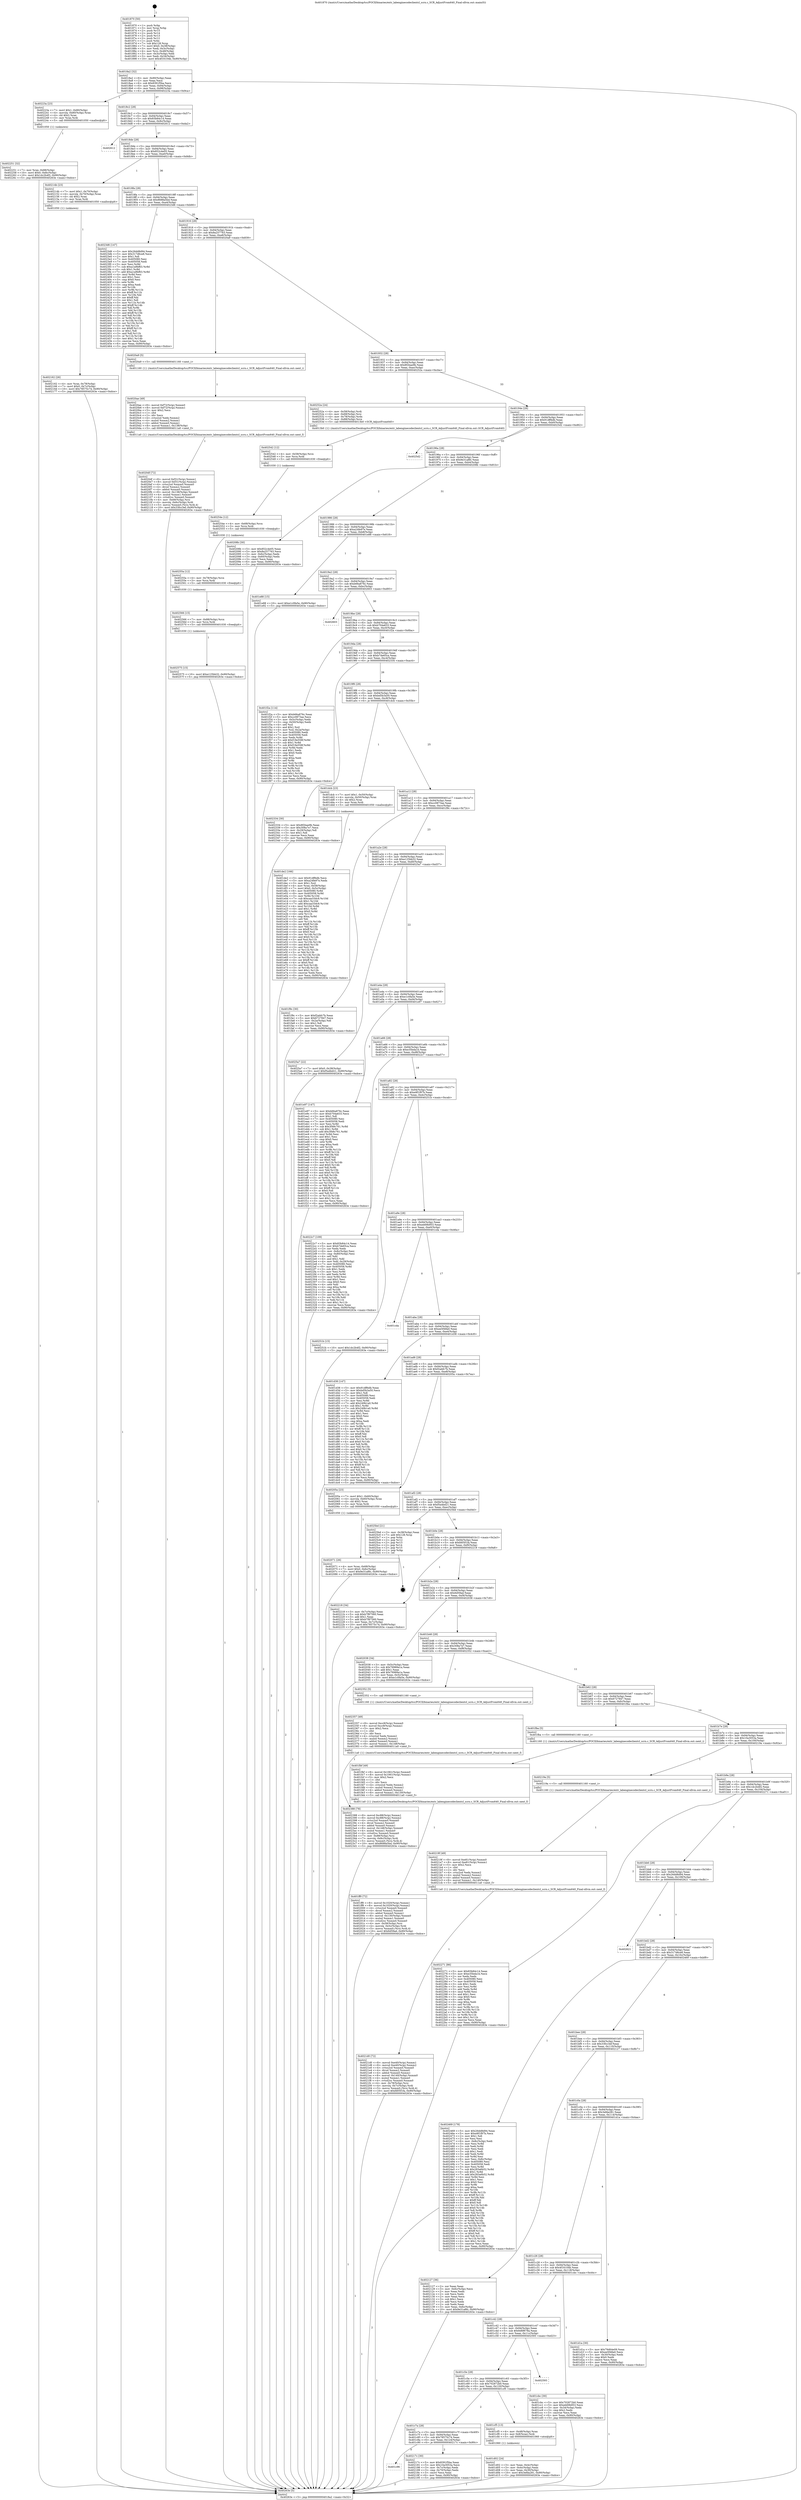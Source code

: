digraph "0x401870" {
  label = "0x401870 (/mnt/c/Users/mathe/Desktop/tcc/POCII/binaries/extr_labenginecodeclientcl_scrn.c_SCR_AdjustFrom640_Final-ollvm.out::main(0))"
  labelloc = "t"
  node[shape=record]

  Entry [label="",width=0.3,height=0.3,shape=circle,fillcolor=black,style=filled]
  "0x4018a2" [label="{
     0x4018a2 [32]\l
     | [instrs]\l
     &nbsp;&nbsp;0x4018a2 \<+6\>: mov -0x90(%rbp),%eax\l
     &nbsp;&nbsp;0x4018a8 \<+2\>: mov %eax,%ecx\l
     &nbsp;&nbsp;0x4018aa \<+6\>: sub $0x8391f5ba,%ecx\l
     &nbsp;&nbsp;0x4018b0 \<+6\>: mov %eax,-0x94(%rbp)\l
     &nbsp;&nbsp;0x4018b6 \<+6\>: mov %ecx,-0x98(%rbp)\l
     &nbsp;&nbsp;0x4018bc \<+6\>: je 000000000040223a \<main+0x9ca\>\l
  }"]
  "0x40223a" [label="{
     0x40223a [23]\l
     | [instrs]\l
     &nbsp;&nbsp;0x40223a \<+7\>: movl $0x1,-0x80(%rbp)\l
     &nbsp;&nbsp;0x402241 \<+4\>: movslq -0x80(%rbp),%rax\l
     &nbsp;&nbsp;0x402245 \<+4\>: shl $0x2,%rax\l
     &nbsp;&nbsp;0x402249 \<+3\>: mov %rax,%rdi\l
     &nbsp;&nbsp;0x40224c \<+5\>: call 0000000000401050 \<malloc@plt\>\l
     | [calls]\l
     &nbsp;&nbsp;0x401050 \{1\} (unknown)\l
  }"]
  "0x4018c2" [label="{
     0x4018c2 [28]\l
     | [instrs]\l
     &nbsp;&nbsp;0x4018c2 \<+5\>: jmp 00000000004018c7 \<main+0x57\>\l
     &nbsp;&nbsp;0x4018c7 \<+6\>: mov -0x94(%rbp),%eax\l
     &nbsp;&nbsp;0x4018cd \<+5\>: sub $0x83b84c14,%eax\l
     &nbsp;&nbsp;0x4018d2 \<+6\>: mov %eax,-0x9c(%rbp)\l
     &nbsp;&nbsp;0x4018d8 \<+6\>: je 0000000000402612 \<main+0xda2\>\l
  }"]
  Exit [label="",width=0.3,height=0.3,shape=circle,fillcolor=black,style=filled,peripheries=2]
  "0x402612" [label="{
     0x402612\l
  }", style=dashed]
  "0x4018de" [label="{
     0x4018de [28]\l
     | [instrs]\l
     &nbsp;&nbsp;0x4018de \<+5\>: jmp 00000000004018e3 \<main+0x73\>\l
     &nbsp;&nbsp;0x4018e3 \<+6\>: mov -0x94(%rbp),%eax\l
     &nbsp;&nbsp;0x4018e9 \<+5\>: sub $0x852c4e05,%eax\l
     &nbsp;&nbsp;0x4018ee \<+6\>: mov %eax,-0xa0(%rbp)\l
     &nbsp;&nbsp;0x4018f4 \<+6\>: je 000000000040214b \<main+0x8db\>\l
  }"]
  "0x402575" [label="{
     0x402575 [15]\l
     | [instrs]\l
     &nbsp;&nbsp;0x402575 \<+10\>: movl $0xe125bb32,-0x90(%rbp)\l
     &nbsp;&nbsp;0x40257f \<+5\>: jmp 000000000040263e \<main+0xdce\>\l
  }"]
  "0x40214b" [label="{
     0x40214b [23]\l
     | [instrs]\l
     &nbsp;&nbsp;0x40214b \<+7\>: movl $0x1,-0x70(%rbp)\l
     &nbsp;&nbsp;0x402152 \<+4\>: movslq -0x70(%rbp),%rax\l
     &nbsp;&nbsp;0x402156 \<+4\>: shl $0x2,%rax\l
     &nbsp;&nbsp;0x40215a \<+3\>: mov %rax,%rdi\l
     &nbsp;&nbsp;0x40215d \<+5\>: call 0000000000401050 \<malloc@plt\>\l
     | [calls]\l
     &nbsp;&nbsp;0x401050 \{1\} (unknown)\l
  }"]
  "0x4018fa" [label="{
     0x4018fa [28]\l
     | [instrs]\l
     &nbsp;&nbsp;0x4018fa \<+5\>: jmp 00000000004018ff \<main+0x8f\>\l
     &nbsp;&nbsp;0x4018ff \<+6\>: mov -0x94(%rbp),%eax\l
     &nbsp;&nbsp;0x401905 \<+5\>: sub $0x8688a5bd,%eax\l
     &nbsp;&nbsp;0x40190a \<+6\>: mov %eax,-0xa4(%rbp)\l
     &nbsp;&nbsp;0x401910 \<+6\>: je 00000000004023d6 \<main+0xb66\>\l
  }"]
  "0x402566" [label="{
     0x402566 [15]\l
     | [instrs]\l
     &nbsp;&nbsp;0x402566 \<+7\>: mov -0x88(%rbp),%rcx\l
     &nbsp;&nbsp;0x40256d \<+3\>: mov %rcx,%rdi\l
     &nbsp;&nbsp;0x402570 \<+5\>: call 0000000000401030 \<free@plt\>\l
     | [calls]\l
     &nbsp;&nbsp;0x401030 \{1\} (unknown)\l
  }"]
  "0x4023d6" [label="{
     0x4023d6 [147]\l
     | [instrs]\l
     &nbsp;&nbsp;0x4023d6 \<+5\>: mov $0x26dd8d94,%eax\l
     &nbsp;&nbsp;0x4023db \<+5\>: mov $0x317d6ce8,%ecx\l
     &nbsp;&nbsp;0x4023e0 \<+2\>: mov $0x1,%dl\l
     &nbsp;&nbsp;0x4023e2 \<+7\>: mov 0x405080,%esi\l
     &nbsp;&nbsp;0x4023e9 \<+7\>: mov 0x405058,%edi\l
     &nbsp;&nbsp;0x4023f0 \<+3\>: mov %esi,%r8d\l
     &nbsp;&nbsp;0x4023f3 \<+7\>: sub $0xa1a9bf63,%r8d\l
     &nbsp;&nbsp;0x4023fa \<+4\>: sub $0x1,%r8d\l
     &nbsp;&nbsp;0x4023fe \<+7\>: add $0xa1a9bf63,%r8d\l
     &nbsp;&nbsp;0x402405 \<+4\>: imul %r8d,%esi\l
     &nbsp;&nbsp;0x402409 \<+3\>: and $0x1,%esi\l
     &nbsp;&nbsp;0x40240c \<+3\>: cmp $0x0,%esi\l
     &nbsp;&nbsp;0x40240f \<+4\>: sete %r9b\l
     &nbsp;&nbsp;0x402413 \<+3\>: cmp $0xa,%edi\l
     &nbsp;&nbsp;0x402416 \<+4\>: setl %r10b\l
     &nbsp;&nbsp;0x40241a \<+3\>: mov %r9b,%r11b\l
     &nbsp;&nbsp;0x40241d \<+4\>: xor $0xff,%r11b\l
     &nbsp;&nbsp;0x402421 \<+3\>: mov %r10b,%bl\l
     &nbsp;&nbsp;0x402424 \<+3\>: xor $0xff,%bl\l
     &nbsp;&nbsp;0x402427 \<+3\>: xor $0x1,%dl\l
     &nbsp;&nbsp;0x40242a \<+3\>: mov %r11b,%r14b\l
     &nbsp;&nbsp;0x40242d \<+4\>: and $0xff,%r14b\l
     &nbsp;&nbsp;0x402431 \<+3\>: and %dl,%r9b\l
     &nbsp;&nbsp;0x402434 \<+3\>: mov %bl,%r15b\l
     &nbsp;&nbsp;0x402437 \<+4\>: and $0xff,%r15b\l
     &nbsp;&nbsp;0x40243b \<+3\>: and %dl,%r10b\l
     &nbsp;&nbsp;0x40243e \<+3\>: or %r9b,%r14b\l
     &nbsp;&nbsp;0x402441 \<+3\>: or %r10b,%r15b\l
     &nbsp;&nbsp;0x402444 \<+3\>: xor %r15b,%r14b\l
     &nbsp;&nbsp;0x402447 \<+3\>: or %bl,%r11b\l
     &nbsp;&nbsp;0x40244a \<+4\>: xor $0xff,%r11b\l
     &nbsp;&nbsp;0x40244e \<+3\>: or $0x1,%dl\l
     &nbsp;&nbsp;0x402451 \<+3\>: and %dl,%r11b\l
     &nbsp;&nbsp;0x402454 \<+3\>: or %r11b,%r14b\l
     &nbsp;&nbsp;0x402457 \<+4\>: test $0x1,%r14b\l
     &nbsp;&nbsp;0x40245b \<+3\>: cmovne %ecx,%eax\l
     &nbsp;&nbsp;0x40245e \<+6\>: mov %eax,-0x90(%rbp)\l
     &nbsp;&nbsp;0x402464 \<+5\>: jmp 000000000040263e \<main+0xdce\>\l
  }"]
  "0x401916" [label="{
     0x401916 [28]\l
     | [instrs]\l
     &nbsp;&nbsp;0x401916 \<+5\>: jmp 000000000040191b \<main+0xab\>\l
     &nbsp;&nbsp;0x40191b \<+6\>: mov -0x94(%rbp),%eax\l
     &nbsp;&nbsp;0x401921 \<+5\>: sub $0x8a257763,%eax\l
     &nbsp;&nbsp;0x401926 \<+6\>: mov %eax,-0xa8(%rbp)\l
     &nbsp;&nbsp;0x40192c \<+6\>: je 00000000004020a9 \<main+0x839\>\l
  }"]
  "0x40255a" [label="{
     0x40255a [12]\l
     | [instrs]\l
     &nbsp;&nbsp;0x40255a \<+4\>: mov -0x78(%rbp),%rcx\l
     &nbsp;&nbsp;0x40255e \<+3\>: mov %rcx,%rdi\l
     &nbsp;&nbsp;0x402561 \<+5\>: call 0000000000401030 \<free@plt\>\l
     | [calls]\l
     &nbsp;&nbsp;0x401030 \{1\} (unknown)\l
  }"]
  "0x4020a9" [label="{
     0x4020a9 [5]\l
     | [instrs]\l
     &nbsp;&nbsp;0x4020a9 \<+5\>: call 0000000000401160 \<next_i\>\l
     | [calls]\l
     &nbsp;&nbsp;0x401160 \{1\} (/mnt/c/Users/mathe/Desktop/tcc/POCII/binaries/extr_labenginecodeclientcl_scrn.c_SCR_AdjustFrom640_Final-ollvm.out::next_i)\l
  }"]
  "0x401932" [label="{
     0x401932 [28]\l
     | [instrs]\l
     &nbsp;&nbsp;0x401932 \<+5\>: jmp 0000000000401937 \<main+0xc7\>\l
     &nbsp;&nbsp;0x401937 \<+6\>: mov -0x94(%rbp),%eax\l
     &nbsp;&nbsp;0x40193d \<+5\>: sub $0x8f2bae9b,%eax\l
     &nbsp;&nbsp;0x401942 \<+6\>: mov %eax,-0xac(%rbp)\l
     &nbsp;&nbsp;0x401948 \<+6\>: je 000000000040252a \<main+0xcba\>\l
  }"]
  "0x40254e" [label="{
     0x40254e [12]\l
     | [instrs]\l
     &nbsp;&nbsp;0x40254e \<+4\>: mov -0x68(%rbp),%rcx\l
     &nbsp;&nbsp;0x402552 \<+3\>: mov %rcx,%rdi\l
     &nbsp;&nbsp;0x402555 \<+5\>: call 0000000000401030 \<free@plt\>\l
     | [calls]\l
     &nbsp;&nbsp;0x401030 \{1\} (unknown)\l
  }"]
  "0x40252a" [label="{
     0x40252a [24]\l
     | [instrs]\l
     &nbsp;&nbsp;0x40252a \<+4\>: mov -0x58(%rbp),%rdi\l
     &nbsp;&nbsp;0x40252e \<+4\>: mov -0x68(%rbp),%rsi\l
     &nbsp;&nbsp;0x402532 \<+4\>: mov -0x78(%rbp),%rdx\l
     &nbsp;&nbsp;0x402536 \<+7\>: mov -0x88(%rbp),%rcx\l
     &nbsp;&nbsp;0x40253d \<+5\>: call 00000000004013b0 \<SCR_AdjustFrom640\>\l
     | [calls]\l
     &nbsp;&nbsp;0x4013b0 \{1\} (/mnt/c/Users/mathe/Desktop/tcc/POCII/binaries/extr_labenginecodeclientcl_scrn.c_SCR_AdjustFrom640_Final-ollvm.out::SCR_AdjustFrom640)\l
  }"]
  "0x40194e" [label="{
     0x40194e [28]\l
     | [instrs]\l
     &nbsp;&nbsp;0x40194e \<+5\>: jmp 0000000000401953 \<main+0xe3\>\l
     &nbsp;&nbsp;0x401953 \<+6\>: mov -0x94(%rbp),%eax\l
     &nbsp;&nbsp;0x401959 \<+5\>: sub $0x91dff4db,%eax\l
     &nbsp;&nbsp;0x40195e \<+6\>: mov %eax,-0xb0(%rbp)\l
     &nbsp;&nbsp;0x401964 \<+6\>: je 00000000004025d2 \<main+0xd62\>\l
  }"]
  "0x402542" [label="{
     0x402542 [12]\l
     | [instrs]\l
     &nbsp;&nbsp;0x402542 \<+4\>: mov -0x58(%rbp),%rcx\l
     &nbsp;&nbsp;0x402546 \<+3\>: mov %rcx,%rdi\l
     &nbsp;&nbsp;0x402549 \<+5\>: call 0000000000401030 \<free@plt\>\l
     | [calls]\l
     &nbsp;&nbsp;0x401030 \{1\} (unknown)\l
  }"]
  "0x4025d2" [label="{
     0x4025d2\l
  }", style=dashed]
  "0x40196a" [label="{
     0x40196a [28]\l
     | [instrs]\l
     &nbsp;&nbsp;0x40196a \<+5\>: jmp 000000000040196f \<main+0xff\>\l
     &nbsp;&nbsp;0x40196f \<+6\>: mov -0x94(%rbp),%eax\l
     &nbsp;&nbsp;0x401975 \<+5\>: sub $0x9e31a8fc,%eax\l
     &nbsp;&nbsp;0x40197a \<+6\>: mov %eax,-0xb4(%rbp)\l
     &nbsp;&nbsp;0x401980 \<+6\>: je 000000000040208b \<main+0x81b\>\l
  }"]
  "0x402388" [label="{
     0x402388 [78]\l
     | [instrs]\l
     &nbsp;&nbsp;0x402388 \<+8\>: movsd 0xc88(%rip),%xmm1\l
     &nbsp;&nbsp;0x402390 \<+8\>: movsd 0xc88(%rip),%xmm2\l
     &nbsp;&nbsp;0x402398 \<+4\>: cvtss2sd %xmm0,%xmm0\l
     &nbsp;&nbsp;0x40239c \<+4\>: divsd %xmm2,%xmm0\l
     &nbsp;&nbsp;0x4023a0 \<+4\>: addsd %xmm0,%xmm1\l
     &nbsp;&nbsp;0x4023a4 \<+8\>: movsd -0x148(%rbp),%xmm0\l
     &nbsp;&nbsp;0x4023ac \<+4\>: mulsd %xmm1,%xmm0\l
     &nbsp;&nbsp;0x4023b0 \<+4\>: cvtsd2ss %xmm0,%xmm0\l
     &nbsp;&nbsp;0x4023b4 \<+7\>: mov -0x88(%rbp),%rsi\l
     &nbsp;&nbsp;0x4023bb \<+7\>: movslq -0x8c(%rbp),%rdi\l
     &nbsp;&nbsp;0x4023c2 \<+5\>: movss %xmm0,(%rsi,%rdi,4)\l
     &nbsp;&nbsp;0x4023c7 \<+10\>: movl $0x8688a5bd,-0x90(%rbp)\l
     &nbsp;&nbsp;0x4023d1 \<+5\>: jmp 000000000040263e \<main+0xdce\>\l
  }"]
  "0x40208b" [label="{
     0x40208b [30]\l
     | [instrs]\l
     &nbsp;&nbsp;0x40208b \<+5\>: mov $0x852c4e05,%eax\l
     &nbsp;&nbsp;0x402090 \<+5\>: mov $0x8a257763,%ecx\l
     &nbsp;&nbsp;0x402095 \<+3\>: mov -0x6c(%rbp),%edx\l
     &nbsp;&nbsp;0x402098 \<+3\>: cmp -0x60(%rbp),%edx\l
     &nbsp;&nbsp;0x40209b \<+3\>: cmovl %ecx,%eax\l
     &nbsp;&nbsp;0x40209e \<+6\>: mov %eax,-0x90(%rbp)\l
     &nbsp;&nbsp;0x4020a4 \<+5\>: jmp 000000000040263e \<main+0xdce\>\l
  }"]
  "0x401986" [label="{
     0x401986 [28]\l
     | [instrs]\l
     &nbsp;&nbsp;0x401986 \<+5\>: jmp 000000000040198b \<main+0x11b\>\l
     &nbsp;&nbsp;0x40198b \<+6\>: mov -0x94(%rbp),%eax\l
     &nbsp;&nbsp;0x401991 \<+5\>: sub $0xa24fe97e,%eax\l
     &nbsp;&nbsp;0x401996 \<+6\>: mov %eax,-0xb8(%rbp)\l
     &nbsp;&nbsp;0x40199c \<+6\>: je 0000000000401e88 \<main+0x618\>\l
  }"]
  "0x402357" [label="{
     0x402357 [49]\l
     | [instrs]\l
     &nbsp;&nbsp;0x402357 \<+8\>: movsd 0xcc9(%rip),%xmm0\l
     &nbsp;&nbsp;0x40235f \<+8\>: movsd 0xcc9(%rip),%xmm1\l
     &nbsp;&nbsp;0x402367 \<+5\>: mov $0x2,%ecx\l
     &nbsp;&nbsp;0x40236c \<+1\>: cltd\l
     &nbsp;&nbsp;0x40236d \<+2\>: idiv %ecx\l
     &nbsp;&nbsp;0x40236f \<+4\>: cvtsi2sd %edx,%xmm2\l
     &nbsp;&nbsp;0x402373 \<+4\>: mulsd %xmm2,%xmm1\l
     &nbsp;&nbsp;0x402377 \<+4\>: addsd %xmm0,%xmm1\l
     &nbsp;&nbsp;0x40237b \<+8\>: movsd %xmm1,-0x148(%rbp)\l
     &nbsp;&nbsp;0x402383 \<+5\>: call 00000000004011a0 \<next_f\>\l
     | [calls]\l
     &nbsp;&nbsp;0x4011a0 \{1\} (/mnt/c/Users/mathe/Desktop/tcc/POCII/binaries/extr_labenginecodeclientcl_scrn.c_SCR_AdjustFrom640_Final-ollvm.out::next_f)\l
  }"]
  "0x401e88" [label="{
     0x401e88 [15]\l
     | [instrs]\l
     &nbsp;&nbsp;0x401e88 \<+10\>: movl $0xe1c0fa5e,-0x90(%rbp)\l
     &nbsp;&nbsp;0x401e92 \<+5\>: jmp 000000000040263e \<main+0xdce\>\l
  }"]
  "0x4019a2" [label="{
     0x4019a2 [28]\l
     | [instrs]\l
     &nbsp;&nbsp;0x4019a2 \<+5\>: jmp 00000000004019a7 \<main+0x137\>\l
     &nbsp;&nbsp;0x4019a7 \<+6\>: mov -0x94(%rbp),%eax\l
     &nbsp;&nbsp;0x4019ad \<+5\>: sub $0xb66a876c,%eax\l
     &nbsp;&nbsp;0x4019b2 \<+6\>: mov %eax,-0xbc(%rbp)\l
     &nbsp;&nbsp;0x4019b8 \<+6\>: je 0000000000402603 \<main+0xd93\>\l
  }"]
  "0x402251" [label="{
     0x402251 [32]\l
     | [instrs]\l
     &nbsp;&nbsp;0x402251 \<+7\>: mov %rax,-0x88(%rbp)\l
     &nbsp;&nbsp;0x402258 \<+10\>: movl $0x0,-0x8c(%rbp)\l
     &nbsp;&nbsp;0x402262 \<+10\>: movl $0x1dc2b4f2,-0x90(%rbp)\l
     &nbsp;&nbsp;0x40226c \<+5\>: jmp 000000000040263e \<main+0xdce\>\l
  }"]
  "0x402603" [label="{
     0x402603\l
  }", style=dashed]
  "0x4019be" [label="{
     0x4019be [28]\l
     | [instrs]\l
     &nbsp;&nbsp;0x4019be \<+5\>: jmp 00000000004019c3 \<main+0x153\>\l
     &nbsp;&nbsp;0x4019c3 \<+6\>: mov -0x94(%rbp),%eax\l
     &nbsp;&nbsp;0x4019c9 \<+5\>: sub $0xb704a633,%eax\l
     &nbsp;&nbsp;0x4019ce \<+6\>: mov %eax,-0xc0(%rbp)\l
     &nbsp;&nbsp;0x4019d4 \<+6\>: je 0000000000401f2a \<main+0x6ba\>\l
  }"]
  "0x4021d0" [label="{
     0x4021d0 [72]\l
     | [instrs]\l
     &nbsp;&nbsp;0x4021d0 \<+8\>: movsd 0xe40(%rip),%xmm1\l
     &nbsp;&nbsp;0x4021d8 \<+8\>: movsd 0xe40(%rip),%xmm2\l
     &nbsp;&nbsp;0x4021e0 \<+4\>: cvtss2sd %xmm0,%xmm0\l
     &nbsp;&nbsp;0x4021e4 \<+4\>: divsd %xmm2,%xmm0\l
     &nbsp;&nbsp;0x4021e8 \<+4\>: addsd %xmm0,%xmm1\l
     &nbsp;&nbsp;0x4021ec \<+8\>: movsd -0x140(%rbp),%xmm0\l
     &nbsp;&nbsp;0x4021f4 \<+4\>: mulsd %xmm1,%xmm0\l
     &nbsp;&nbsp;0x4021f8 \<+4\>: cvtsd2ss %xmm0,%xmm0\l
     &nbsp;&nbsp;0x4021fc \<+4\>: mov -0x78(%rbp),%rsi\l
     &nbsp;&nbsp;0x402200 \<+4\>: movslq -0x7c(%rbp),%rdi\l
     &nbsp;&nbsp;0x402204 \<+5\>: movss %xmm0,(%rsi,%rdi,4)\l
     &nbsp;&nbsp;0x402209 \<+10\>: movl $0xfd05f1fa,-0x90(%rbp)\l
     &nbsp;&nbsp;0x402213 \<+5\>: jmp 000000000040263e \<main+0xdce\>\l
  }"]
  "0x401f2a" [label="{
     0x401f2a [114]\l
     | [instrs]\l
     &nbsp;&nbsp;0x401f2a \<+5\>: mov $0xb66a876c,%eax\l
     &nbsp;&nbsp;0x401f2f \<+5\>: mov $0xcc0873ae,%ecx\l
     &nbsp;&nbsp;0x401f34 \<+3\>: mov -0x5c(%rbp),%edx\l
     &nbsp;&nbsp;0x401f37 \<+3\>: cmp -0x50(%rbp),%edx\l
     &nbsp;&nbsp;0x401f3a \<+4\>: setl %sil\l
     &nbsp;&nbsp;0x401f3e \<+4\>: and $0x1,%sil\l
     &nbsp;&nbsp;0x401f42 \<+4\>: mov %sil,-0x2a(%rbp)\l
     &nbsp;&nbsp;0x401f46 \<+7\>: mov 0x405080,%edx\l
     &nbsp;&nbsp;0x401f4d \<+7\>: mov 0x405058,%edi\l
     &nbsp;&nbsp;0x401f54 \<+3\>: mov %edx,%r8d\l
     &nbsp;&nbsp;0x401f57 \<+7\>: add $0xf19e558f,%r8d\l
     &nbsp;&nbsp;0x401f5e \<+4\>: sub $0x1,%r8d\l
     &nbsp;&nbsp;0x401f62 \<+7\>: sub $0xf19e558f,%r8d\l
     &nbsp;&nbsp;0x401f69 \<+4\>: imul %r8d,%edx\l
     &nbsp;&nbsp;0x401f6d \<+3\>: and $0x1,%edx\l
     &nbsp;&nbsp;0x401f70 \<+3\>: cmp $0x0,%edx\l
     &nbsp;&nbsp;0x401f73 \<+4\>: sete %sil\l
     &nbsp;&nbsp;0x401f77 \<+3\>: cmp $0xa,%edi\l
     &nbsp;&nbsp;0x401f7a \<+4\>: setl %r9b\l
     &nbsp;&nbsp;0x401f7e \<+3\>: mov %sil,%r10b\l
     &nbsp;&nbsp;0x401f81 \<+3\>: and %r9b,%r10b\l
     &nbsp;&nbsp;0x401f84 \<+3\>: xor %r9b,%sil\l
     &nbsp;&nbsp;0x401f87 \<+3\>: or %sil,%r10b\l
     &nbsp;&nbsp;0x401f8a \<+4\>: test $0x1,%r10b\l
     &nbsp;&nbsp;0x401f8e \<+3\>: cmovne %ecx,%eax\l
     &nbsp;&nbsp;0x401f91 \<+6\>: mov %eax,-0x90(%rbp)\l
     &nbsp;&nbsp;0x401f97 \<+5\>: jmp 000000000040263e \<main+0xdce\>\l
  }"]
  "0x4019da" [label="{
     0x4019da [28]\l
     | [instrs]\l
     &nbsp;&nbsp;0x4019da \<+5\>: jmp 00000000004019df \<main+0x16f\>\l
     &nbsp;&nbsp;0x4019df \<+6\>: mov -0x94(%rbp),%eax\l
     &nbsp;&nbsp;0x4019e5 \<+5\>: sub $0xb7de65ca,%eax\l
     &nbsp;&nbsp;0x4019ea \<+6\>: mov %eax,-0xc4(%rbp)\l
     &nbsp;&nbsp;0x4019f0 \<+6\>: je 0000000000402334 \<main+0xac4\>\l
  }"]
  "0x40219f" [label="{
     0x40219f [49]\l
     | [instrs]\l
     &nbsp;&nbsp;0x40219f \<+8\>: movsd 0xe81(%rip),%xmm0\l
     &nbsp;&nbsp;0x4021a7 \<+8\>: movsd 0xe81(%rip),%xmm1\l
     &nbsp;&nbsp;0x4021af \<+5\>: mov $0x2,%ecx\l
     &nbsp;&nbsp;0x4021b4 \<+1\>: cltd\l
     &nbsp;&nbsp;0x4021b5 \<+2\>: idiv %ecx\l
     &nbsp;&nbsp;0x4021b7 \<+4\>: cvtsi2sd %edx,%xmm2\l
     &nbsp;&nbsp;0x4021bb \<+4\>: mulsd %xmm2,%xmm1\l
     &nbsp;&nbsp;0x4021bf \<+4\>: addsd %xmm0,%xmm1\l
     &nbsp;&nbsp;0x4021c3 \<+8\>: movsd %xmm1,-0x140(%rbp)\l
     &nbsp;&nbsp;0x4021cb \<+5\>: call 00000000004011a0 \<next_f\>\l
     | [calls]\l
     &nbsp;&nbsp;0x4011a0 \{1\} (/mnt/c/Users/mathe/Desktop/tcc/POCII/binaries/extr_labenginecodeclientcl_scrn.c_SCR_AdjustFrom640_Final-ollvm.out::next_f)\l
  }"]
  "0x402334" [label="{
     0x402334 [30]\l
     | [instrs]\l
     &nbsp;&nbsp;0x402334 \<+5\>: mov $0x8f2bae9b,%eax\l
     &nbsp;&nbsp;0x402339 \<+5\>: mov $0x308a7e7,%ecx\l
     &nbsp;&nbsp;0x40233e \<+3\>: mov -0x29(%rbp),%dl\l
     &nbsp;&nbsp;0x402341 \<+3\>: test $0x1,%dl\l
     &nbsp;&nbsp;0x402344 \<+3\>: cmovne %ecx,%eax\l
     &nbsp;&nbsp;0x402347 \<+6\>: mov %eax,-0x90(%rbp)\l
     &nbsp;&nbsp;0x40234d \<+5\>: jmp 000000000040263e \<main+0xdce\>\l
  }"]
  "0x4019f6" [label="{
     0x4019f6 [28]\l
     | [instrs]\l
     &nbsp;&nbsp;0x4019f6 \<+5\>: jmp 00000000004019fb \<main+0x18b\>\l
     &nbsp;&nbsp;0x4019fb \<+6\>: mov -0x94(%rbp),%eax\l
     &nbsp;&nbsp;0x401a01 \<+5\>: sub $0xbd5b3a50,%eax\l
     &nbsp;&nbsp;0x401a06 \<+6\>: mov %eax,-0xc8(%rbp)\l
     &nbsp;&nbsp;0x401a0c \<+6\>: je 0000000000401dcb \<main+0x55b\>\l
  }"]
  "0x401c96" [label="{
     0x401c96\l
  }", style=dashed]
  "0x401dcb" [label="{
     0x401dcb [23]\l
     | [instrs]\l
     &nbsp;&nbsp;0x401dcb \<+7\>: movl $0x1,-0x50(%rbp)\l
     &nbsp;&nbsp;0x401dd2 \<+4\>: movslq -0x50(%rbp),%rax\l
     &nbsp;&nbsp;0x401dd6 \<+4\>: shl $0x2,%rax\l
     &nbsp;&nbsp;0x401dda \<+3\>: mov %rax,%rdi\l
     &nbsp;&nbsp;0x401ddd \<+5\>: call 0000000000401050 \<malloc@plt\>\l
     | [calls]\l
     &nbsp;&nbsp;0x401050 \{1\} (unknown)\l
  }"]
  "0x401a12" [label="{
     0x401a12 [28]\l
     | [instrs]\l
     &nbsp;&nbsp;0x401a12 \<+5\>: jmp 0000000000401a17 \<main+0x1a7\>\l
     &nbsp;&nbsp;0x401a17 \<+6\>: mov -0x94(%rbp),%eax\l
     &nbsp;&nbsp;0x401a1d \<+5\>: sub $0xcc0873ae,%eax\l
     &nbsp;&nbsp;0x401a22 \<+6\>: mov %eax,-0xcc(%rbp)\l
     &nbsp;&nbsp;0x401a28 \<+6\>: je 0000000000401f9c \<main+0x72c\>\l
  }"]
  "0x40217c" [label="{
     0x40217c [30]\l
     | [instrs]\l
     &nbsp;&nbsp;0x40217c \<+5\>: mov $0x8391f5ba,%eax\l
     &nbsp;&nbsp;0x402181 \<+5\>: mov $0x10a3053a,%ecx\l
     &nbsp;&nbsp;0x402186 \<+3\>: mov -0x7c(%rbp),%edx\l
     &nbsp;&nbsp;0x402189 \<+3\>: cmp -0x70(%rbp),%edx\l
     &nbsp;&nbsp;0x40218c \<+3\>: cmovl %ecx,%eax\l
     &nbsp;&nbsp;0x40218f \<+6\>: mov %eax,-0x90(%rbp)\l
     &nbsp;&nbsp;0x402195 \<+5\>: jmp 000000000040263e \<main+0xdce\>\l
  }"]
  "0x401f9c" [label="{
     0x401f9c [30]\l
     | [instrs]\l
     &nbsp;&nbsp;0x401f9c \<+5\>: mov $0xf2abfc7b,%eax\l
     &nbsp;&nbsp;0x401fa1 \<+5\>: mov $0x6727847,%ecx\l
     &nbsp;&nbsp;0x401fa6 \<+3\>: mov -0x2a(%rbp),%dl\l
     &nbsp;&nbsp;0x401fa9 \<+3\>: test $0x1,%dl\l
     &nbsp;&nbsp;0x401fac \<+3\>: cmovne %ecx,%eax\l
     &nbsp;&nbsp;0x401faf \<+6\>: mov %eax,-0x90(%rbp)\l
     &nbsp;&nbsp;0x401fb5 \<+5\>: jmp 000000000040263e \<main+0xdce\>\l
  }"]
  "0x401a2e" [label="{
     0x401a2e [28]\l
     | [instrs]\l
     &nbsp;&nbsp;0x401a2e \<+5\>: jmp 0000000000401a33 \<main+0x1c3\>\l
     &nbsp;&nbsp;0x401a33 \<+6\>: mov -0x94(%rbp),%eax\l
     &nbsp;&nbsp;0x401a39 \<+5\>: sub $0xe125bb32,%eax\l
     &nbsp;&nbsp;0x401a3e \<+6\>: mov %eax,-0xd0(%rbp)\l
     &nbsp;&nbsp;0x401a44 \<+6\>: je 00000000004025a7 \<main+0xd37\>\l
  }"]
  "0x402162" [label="{
     0x402162 [26]\l
     | [instrs]\l
     &nbsp;&nbsp;0x402162 \<+4\>: mov %rax,-0x78(%rbp)\l
     &nbsp;&nbsp;0x402166 \<+7\>: movl $0x0,-0x7c(%rbp)\l
     &nbsp;&nbsp;0x40216d \<+10\>: movl $0x78575c74,-0x90(%rbp)\l
     &nbsp;&nbsp;0x402177 \<+5\>: jmp 000000000040263e \<main+0xdce\>\l
  }"]
  "0x4025a7" [label="{
     0x4025a7 [22]\l
     | [instrs]\l
     &nbsp;&nbsp;0x4025a7 \<+7\>: movl $0x0,-0x38(%rbp)\l
     &nbsp;&nbsp;0x4025ae \<+10\>: movl $0xf5a4bd21,-0x90(%rbp)\l
     &nbsp;&nbsp;0x4025b8 \<+5\>: jmp 000000000040263e \<main+0xdce\>\l
  }"]
  "0x401a4a" [label="{
     0x401a4a [28]\l
     | [instrs]\l
     &nbsp;&nbsp;0x401a4a \<+5\>: jmp 0000000000401a4f \<main+0x1df\>\l
     &nbsp;&nbsp;0x401a4f \<+6\>: mov -0x94(%rbp),%eax\l
     &nbsp;&nbsp;0x401a55 \<+5\>: sub $0xe1c0fa5e,%eax\l
     &nbsp;&nbsp;0x401a5a \<+6\>: mov %eax,-0xd4(%rbp)\l
     &nbsp;&nbsp;0x401a60 \<+6\>: je 0000000000401e97 \<main+0x627\>\l
  }"]
  "0x4020df" [label="{
     0x4020df [72]\l
     | [instrs]\l
     &nbsp;&nbsp;0x4020df \<+8\>: movsd 0xf31(%rip),%xmm1\l
     &nbsp;&nbsp;0x4020e7 \<+8\>: movsd 0xf31(%rip),%xmm2\l
     &nbsp;&nbsp;0x4020ef \<+4\>: cvtss2sd %xmm0,%xmm0\l
     &nbsp;&nbsp;0x4020f3 \<+4\>: divsd %xmm2,%xmm0\l
     &nbsp;&nbsp;0x4020f7 \<+4\>: addsd %xmm0,%xmm1\l
     &nbsp;&nbsp;0x4020fb \<+8\>: movsd -0x138(%rbp),%xmm0\l
     &nbsp;&nbsp;0x402103 \<+4\>: mulsd %xmm1,%xmm0\l
     &nbsp;&nbsp;0x402107 \<+4\>: cvtsd2ss %xmm0,%xmm0\l
     &nbsp;&nbsp;0x40210b \<+4\>: mov -0x68(%rbp),%rsi\l
     &nbsp;&nbsp;0x40210f \<+4\>: movslq -0x6c(%rbp),%rdi\l
     &nbsp;&nbsp;0x402113 \<+5\>: movss %xmm0,(%rsi,%rdi,4)\l
     &nbsp;&nbsp;0x402118 \<+10\>: movl $0x33fcc3ef,-0x90(%rbp)\l
     &nbsp;&nbsp;0x402122 \<+5\>: jmp 000000000040263e \<main+0xdce\>\l
  }"]
  "0x401e97" [label="{
     0x401e97 [147]\l
     | [instrs]\l
     &nbsp;&nbsp;0x401e97 \<+5\>: mov $0xb66a876c,%eax\l
     &nbsp;&nbsp;0x401e9c \<+5\>: mov $0xb704a633,%ecx\l
     &nbsp;&nbsp;0x401ea1 \<+2\>: mov $0x1,%dl\l
     &nbsp;&nbsp;0x401ea3 \<+7\>: mov 0x405080,%esi\l
     &nbsp;&nbsp;0x401eaa \<+7\>: mov 0x405058,%edi\l
     &nbsp;&nbsp;0x401eb1 \<+3\>: mov %esi,%r8d\l
     &nbsp;&nbsp;0x401eb4 \<+7\>: sub $0x3f48c761,%r8d\l
     &nbsp;&nbsp;0x401ebb \<+4\>: sub $0x1,%r8d\l
     &nbsp;&nbsp;0x401ebf \<+7\>: add $0x3f48c761,%r8d\l
     &nbsp;&nbsp;0x401ec6 \<+4\>: imul %r8d,%esi\l
     &nbsp;&nbsp;0x401eca \<+3\>: and $0x1,%esi\l
     &nbsp;&nbsp;0x401ecd \<+3\>: cmp $0x0,%esi\l
     &nbsp;&nbsp;0x401ed0 \<+4\>: sete %r9b\l
     &nbsp;&nbsp;0x401ed4 \<+3\>: cmp $0xa,%edi\l
     &nbsp;&nbsp;0x401ed7 \<+4\>: setl %r10b\l
     &nbsp;&nbsp;0x401edb \<+3\>: mov %r9b,%r11b\l
     &nbsp;&nbsp;0x401ede \<+4\>: xor $0xff,%r11b\l
     &nbsp;&nbsp;0x401ee2 \<+3\>: mov %r10b,%bl\l
     &nbsp;&nbsp;0x401ee5 \<+3\>: xor $0xff,%bl\l
     &nbsp;&nbsp;0x401ee8 \<+3\>: xor $0x0,%dl\l
     &nbsp;&nbsp;0x401eeb \<+3\>: mov %r11b,%r14b\l
     &nbsp;&nbsp;0x401eee \<+4\>: and $0x0,%r14b\l
     &nbsp;&nbsp;0x401ef2 \<+3\>: and %dl,%r9b\l
     &nbsp;&nbsp;0x401ef5 \<+3\>: mov %bl,%r15b\l
     &nbsp;&nbsp;0x401ef8 \<+4\>: and $0x0,%r15b\l
     &nbsp;&nbsp;0x401efc \<+3\>: and %dl,%r10b\l
     &nbsp;&nbsp;0x401eff \<+3\>: or %r9b,%r14b\l
     &nbsp;&nbsp;0x401f02 \<+3\>: or %r10b,%r15b\l
     &nbsp;&nbsp;0x401f05 \<+3\>: xor %r15b,%r14b\l
     &nbsp;&nbsp;0x401f08 \<+3\>: or %bl,%r11b\l
     &nbsp;&nbsp;0x401f0b \<+4\>: xor $0xff,%r11b\l
     &nbsp;&nbsp;0x401f0f \<+3\>: or $0x0,%dl\l
     &nbsp;&nbsp;0x401f12 \<+3\>: and %dl,%r11b\l
     &nbsp;&nbsp;0x401f15 \<+3\>: or %r11b,%r14b\l
     &nbsp;&nbsp;0x401f18 \<+4\>: test $0x1,%r14b\l
     &nbsp;&nbsp;0x401f1c \<+3\>: cmovne %ecx,%eax\l
     &nbsp;&nbsp;0x401f1f \<+6\>: mov %eax,-0x90(%rbp)\l
     &nbsp;&nbsp;0x401f25 \<+5\>: jmp 000000000040263e \<main+0xdce\>\l
  }"]
  "0x401a66" [label="{
     0x401a66 [28]\l
     | [instrs]\l
     &nbsp;&nbsp;0x401a66 \<+5\>: jmp 0000000000401a6b \<main+0x1fb\>\l
     &nbsp;&nbsp;0x401a6b \<+6\>: mov -0x94(%rbp),%eax\l
     &nbsp;&nbsp;0x401a71 \<+5\>: sub $0xe35bda1b,%eax\l
     &nbsp;&nbsp;0x401a76 \<+6\>: mov %eax,-0xd8(%rbp)\l
     &nbsp;&nbsp;0x401a7c \<+6\>: je 00000000004022c7 \<main+0xa57\>\l
  }"]
  "0x4020ae" [label="{
     0x4020ae [49]\l
     | [instrs]\l
     &nbsp;&nbsp;0x4020ae \<+8\>: movsd 0xf72(%rip),%xmm0\l
     &nbsp;&nbsp;0x4020b6 \<+8\>: movsd 0xf72(%rip),%xmm1\l
     &nbsp;&nbsp;0x4020be \<+5\>: mov $0x2,%ecx\l
     &nbsp;&nbsp;0x4020c3 \<+1\>: cltd\l
     &nbsp;&nbsp;0x4020c4 \<+2\>: idiv %ecx\l
     &nbsp;&nbsp;0x4020c6 \<+4\>: cvtsi2sd %edx,%xmm2\l
     &nbsp;&nbsp;0x4020ca \<+4\>: mulsd %xmm2,%xmm1\l
     &nbsp;&nbsp;0x4020ce \<+4\>: addsd %xmm0,%xmm1\l
     &nbsp;&nbsp;0x4020d2 \<+8\>: movsd %xmm1,-0x138(%rbp)\l
     &nbsp;&nbsp;0x4020da \<+5\>: call 00000000004011a0 \<next_f\>\l
     | [calls]\l
     &nbsp;&nbsp;0x4011a0 \{1\} (/mnt/c/Users/mathe/Desktop/tcc/POCII/binaries/extr_labenginecodeclientcl_scrn.c_SCR_AdjustFrom640_Final-ollvm.out::next_f)\l
  }"]
  "0x4022c7" [label="{
     0x4022c7 [109]\l
     | [instrs]\l
     &nbsp;&nbsp;0x4022c7 \<+5\>: mov $0x83b84c14,%eax\l
     &nbsp;&nbsp;0x4022cc \<+5\>: mov $0xb7de65ca,%ecx\l
     &nbsp;&nbsp;0x4022d1 \<+2\>: xor %edx,%edx\l
     &nbsp;&nbsp;0x4022d3 \<+6\>: mov -0x8c(%rbp),%esi\l
     &nbsp;&nbsp;0x4022d9 \<+3\>: cmp -0x80(%rbp),%esi\l
     &nbsp;&nbsp;0x4022dc \<+4\>: setl %dil\l
     &nbsp;&nbsp;0x4022e0 \<+4\>: and $0x1,%dil\l
     &nbsp;&nbsp;0x4022e4 \<+4\>: mov %dil,-0x29(%rbp)\l
     &nbsp;&nbsp;0x4022e8 \<+7\>: mov 0x405080,%esi\l
     &nbsp;&nbsp;0x4022ef \<+8\>: mov 0x405058,%r8d\l
     &nbsp;&nbsp;0x4022f7 \<+3\>: sub $0x1,%edx\l
     &nbsp;&nbsp;0x4022fa \<+3\>: mov %esi,%r9d\l
     &nbsp;&nbsp;0x4022fd \<+3\>: add %edx,%r9d\l
     &nbsp;&nbsp;0x402300 \<+4\>: imul %r9d,%esi\l
     &nbsp;&nbsp;0x402304 \<+3\>: and $0x1,%esi\l
     &nbsp;&nbsp;0x402307 \<+3\>: cmp $0x0,%esi\l
     &nbsp;&nbsp;0x40230a \<+4\>: sete %dil\l
     &nbsp;&nbsp;0x40230e \<+4\>: cmp $0xa,%r8d\l
     &nbsp;&nbsp;0x402312 \<+4\>: setl %r10b\l
     &nbsp;&nbsp;0x402316 \<+3\>: mov %dil,%r11b\l
     &nbsp;&nbsp;0x402319 \<+3\>: and %r10b,%r11b\l
     &nbsp;&nbsp;0x40231c \<+3\>: xor %r10b,%dil\l
     &nbsp;&nbsp;0x40231f \<+3\>: or %dil,%r11b\l
     &nbsp;&nbsp;0x402322 \<+4\>: test $0x1,%r11b\l
     &nbsp;&nbsp;0x402326 \<+3\>: cmovne %ecx,%eax\l
     &nbsp;&nbsp;0x402329 \<+6\>: mov %eax,-0x90(%rbp)\l
     &nbsp;&nbsp;0x40232f \<+5\>: jmp 000000000040263e \<main+0xdce\>\l
  }"]
  "0x401a82" [label="{
     0x401a82 [28]\l
     | [instrs]\l
     &nbsp;&nbsp;0x401a82 \<+5\>: jmp 0000000000401a87 \<main+0x217\>\l
     &nbsp;&nbsp;0x401a87 \<+6\>: mov -0x94(%rbp),%eax\l
     &nbsp;&nbsp;0x401a8d \<+5\>: sub $0xe9f1f97b,%eax\l
     &nbsp;&nbsp;0x401a92 \<+6\>: mov %eax,-0xdc(%rbp)\l
     &nbsp;&nbsp;0x401a98 \<+6\>: je 000000000040251b \<main+0xcab\>\l
  }"]
  "0x402071" [label="{
     0x402071 [26]\l
     | [instrs]\l
     &nbsp;&nbsp;0x402071 \<+4\>: mov %rax,-0x68(%rbp)\l
     &nbsp;&nbsp;0x402075 \<+7\>: movl $0x0,-0x6c(%rbp)\l
     &nbsp;&nbsp;0x40207c \<+10\>: movl $0x9e31a8fc,-0x90(%rbp)\l
     &nbsp;&nbsp;0x402086 \<+5\>: jmp 000000000040263e \<main+0xdce\>\l
  }"]
  "0x40251b" [label="{
     0x40251b [15]\l
     | [instrs]\l
     &nbsp;&nbsp;0x40251b \<+10\>: movl $0x1dc2b4f2,-0x90(%rbp)\l
     &nbsp;&nbsp;0x402525 \<+5\>: jmp 000000000040263e \<main+0xdce\>\l
  }"]
  "0x401a9e" [label="{
     0x401a9e [28]\l
     | [instrs]\l
     &nbsp;&nbsp;0x401a9e \<+5\>: jmp 0000000000401aa3 \<main+0x233\>\l
     &nbsp;&nbsp;0x401aa3 \<+6\>: mov -0x94(%rbp),%eax\l
     &nbsp;&nbsp;0x401aa9 \<+5\>: sub $0xeb69b953,%eax\l
     &nbsp;&nbsp;0x401aae \<+6\>: mov %eax,-0xe0(%rbp)\l
     &nbsp;&nbsp;0x401ab4 \<+6\>: je 0000000000401cda \<main+0x46a\>\l
  }"]
  "0x401ff0" [label="{
     0x401ff0 [72]\l
     | [instrs]\l
     &nbsp;&nbsp;0x401ff0 \<+8\>: movsd 0x1020(%rip),%xmm1\l
     &nbsp;&nbsp;0x401ff8 \<+8\>: movsd 0x1020(%rip),%xmm2\l
     &nbsp;&nbsp;0x402000 \<+4\>: cvtss2sd %xmm0,%xmm0\l
     &nbsp;&nbsp;0x402004 \<+4\>: divsd %xmm2,%xmm0\l
     &nbsp;&nbsp;0x402008 \<+4\>: addsd %xmm0,%xmm1\l
     &nbsp;&nbsp;0x40200c \<+8\>: movsd -0x130(%rbp),%xmm0\l
     &nbsp;&nbsp;0x402014 \<+4\>: mulsd %xmm1,%xmm0\l
     &nbsp;&nbsp;0x402018 \<+4\>: cvtsd2ss %xmm0,%xmm0\l
     &nbsp;&nbsp;0x40201c \<+4\>: mov -0x58(%rbp),%rsi\l
     &nbsp;&nbsp;0x402020 \<+4\>: movslq -0x5c(%rbp),%rdi\l
     &nbsp;&nbsp;0x402024 \<+5\>: movss %xmm0,(%rsi,%rdi,4)\l
     &nbsp;&nbsp;0x402029 \<+10\>: movl $0x6d59ad,-0x90(%rbp)\l
     &nbsp;&nbsp;0x402033 \<+5\>: jmp 000000000040263e \<main+0xdce\>\l
  }"]
  "0x401cda" [label="{
     0x401cda\l
  }", style=dashed]
  "0x401aba" [label="{
     0x401aba [28]\l
     | [instrs]\l
     &nbsp;&nbsp;0x401aba \<+5\>: jmp 0000000000401abf \<main+0x24f\>\l
     &nbsp;&nbsp;0x401abf \<+6\>: mov -0x94(%rbp),%eax\l
     &nbsp;&nbsp;0x401ac5 \<+5\>: sub $0xee5f48a0,%eax\l
     &nbsp;&nbsp;0x401aca \<+6\>: mov %eax,-0xe4(%rbp)\l
     &nbsp;&nbsp;0x401ad0 \<+6\>: je 0000000000401d38 \<main+0x4c8\>\l
  }"]
  "0x401fbf" [label="{
     0x401fbf [49]\l
     | [instrs]\l
     &nbsp;&nbsp;0x401fbf \<+8\>: movsd 0x1061(%rip),%xmm0\l
     &nbsp;&nbsp;0x401fc7 \<+8\>: movsd 0x1061(%rip),%xmm1\l
     &nbsp;&nbsp;0x401fcf \<+5\>: mov $0x2,%ecx\l
     &nbsp;&nbsp;0x401fd4 \<+1\>: cltd\l
     &nbsp;&nbsp;0x401fd5 \<+2\>: idiv %ecx\l
     &nbsp;&nbsp;0x401fd7 \<+4\>: cvtsi2sd %edx,%xmm2\l
     &nbsp;&nbsp;0x401fdb \<+4\>: mulsd %xmm2,%xmm1\l
     &nbsp;&nbsp;0x401fdf \<+4\>: addsd %xmm0,%xmm1\l
     &nbsp;&nbsp;0x401fe3 \<+8\>: movsd %xmm1,-0x130(%rbp)\l
     &nbsp;&nbsp;0x401feb \<+5\>: call 00000000004011a0 \<next_f\>\l
     | [calls]\l
     &nbsp;&nbsp;0x4011a0 \{1\} (/mnt/c/Users/mathe/Desktop/tcc/POCII/binaries/extr_labenginecodeclientcl_scrn.c_SCR_AdjustFrom640_Final-ollvm.out::next_f)\l
  }"]
  "0x401d38" [label="{
     0x401d38 [147]\l
     | [instrs]\l
     &nbsp;&nbsp;0x401d38 \<+5\>: mov $0x91dff4db,%eax\l
     &nbsp;&nbsp;0x401d3d \<+5\>: mov $0xbd5b3a50,%ecx\l
     &nbsp;&nbsp;0x401d42 \<+2\>: mov $0x1,%dl\l
     &nbsp;&nbsp;0x401d44 \<+7\>: mov 0x405080,%esi\l
     &nbsp;&nbsp;0x401d4b \<+7\>: mov 0x405058,%edi\l
     &nbsp;&nbsp;0x401d52 \<+3\>: mov %esi,%r8d\l
     &nbsp;&nbsp;0x401d55 \<+7\>: add $0x249b1a0,%r8d\l
     &nbsp;&nbsp;0x401d5c \<+4\>: sub $0x1,%r8d\l
     &nbsp;&nbsp;0x401d60 \<+7\>: sub $0x249b1a0,%r8d\l
     &nbsp;&nbsp;0x401d67 \<+4\>: imul %r8d,%esi\l
     &nbsp;&nbsp;0x401d6b \<+3\>: and $0x1,%esi\l
     &nbsp;&nbsp;0x401d6e \<+3\>: cmp $0x0,%esi\l
     &nbsp;&nbsp;0x401d71 \<+4\>: sete %r9b\l
     &nbsp;&nbsp;0x401d75 \<+3\>: cmp $0xa,%edi\l
     &nbsp;&nbsp;0x401d78 \<+4\>: setl %r10b\l
     &nbsp;&nbsp;0x401d7c \<+3\>: mov %r9b,%r11b\l
     &nbsp;&nbsp;0x401d7f \<+4\>: xor $0xff,%r11b\l
     &nbsp;&nbsp;0x401d83 \<+3\>: mov %r10b,%bl\l
     &nbsp;&nbsp;0x401d86 \<+3\>: xor $0xff,%bl\l
     &nbsp;&nbsp;0x401d89 \<+3\>: xor $0x0,%dl\l
     &nbsp;&nbsp;0x401d8c \<+3\>: mov %r11b,%r14b\l
     &nbsp;&nbsp;0x401d8f \<+4\>: and $0x0,%r14b\l
     &nbsp;&nbsp;0x401d93 \<+3\>: and %dl,%r9b\l
     &nbsp;&nbsp;0x401d96 \<+3\>: mov %bl,%r15b\l
     &nbsp;&nbsp;0x401d99 \<+4\>: and $0x0,%r15b\l
     &nbsp;&nbsp;0x401d9d \<+3\>: and %dl,%r10b\l
     &nbsp;&nbsp;0x401da0 \<+3\>: or %r9b,%r14b\l
     &nbsp;&nbsp;0x401da3 \<+3\>: or %r10b,%r15b\l
     &nbsp;&nbsp;0x401da6 \<+3\>: xor %r15b,%r14b\l
     &nbsp;&nbsp;0x401da9 \<+3\>: or %bl,%r11b\l
     &nbsp;&nbsp;0x401dac \<+4\>: xor $0xff,%r11b\l
     &nbsp;&nbsp;0x401db0 \<+3\>: or $0x0,%dl\l
     &nbsp;&nbsp;0x401db3 \<+3\>: and %dl,%r11b\l
     &nbsp;&nbsp;0x401db6 \<+3\>: or %r11b,%r14b\l
     &nbsp;&nbsp;0x401db9 \<+4\>: test $0x1,%r14b\l
     &nbsp;&nbsp;0x401dbd \<+3\>: cmovne %ecx,%eax\l
     &nbsp;&nbsp;0x401dc0 \<+6\>: mov %eax,-0x90(%rbp)\l
     &nbsp;&nbsp;0x401dc6 \<+5\>: jmp 000000000040263e \<main+0xdce\>\l
  }"]
  "0x401ad6" [label="{
     0x401ad6 [28]\l
     | [instrs]\l
     &nbsp;&nbsp;0x401ad6 \<+5\>: jmp 0000000000401adb \<main+0x26b\>\l
     &nbsp;&nbsp;0x401adb \<+6\>: mov -0x94(%rbp),%eax\l
     &nbsp;&nbsp;0x401ae1 \<+5\>: sub $0xf2abfc7b,%eax\l
     &nbsp;&nbsp;0x401ae6 \<+6\>: mov %eax,-0xe8(%rbp)\l
     &nbsp;&nbsp;0x401aec \<+6\>: je 000000000040205a \<main+0x7ea\>\l
  }"]
  "0x401de2" [label="{
     0x401de2 [166]\l
     | [instrs]\l
     &nbsp;&nbsp;0x401de2 \<+5\>: mov $0x91dff4db,%ecx\l
     &nbsp;&nbsp;0x401de7 \<+5\>: mov $0xa24fe97e,%edx\l
     &nbsp;&nbsp;0x401dec \<+3\>: mov $0x1,%sil\l
     &nbsp;&nbsp;0x401def \<+4\>: mov %rax,-0x58(%rbp)\l
     &nbsp;&nbsp;0x401df3 \<+7\>: movl $0x0,-0x5c(%rbp)\l
     &nbsp;&nbsp;0x401dfa \<+8\>: mov 0x405080,%r8d\l
     &nbsp;&nbsp;0x401e02 \<+8\>: mov 0x405058,%r9d\l
     &nbsp;&nbsp;0x401e0a \<+3\>: mov %r8d,%r10d\l
     &nbsp;&nbsp;0x401e0d \<+7\>: sub $0xcaa33dc9,%r10d\l
     &nbsp;&nbsp;0x401e14 \<+4\>: sub $0x1,%r10d\l
     &nbsp;&nbsp;0x401e18 \<+7\>: add $0xcaa33dc9,%r10d\l
     &nbsp;&nbsp;0x401e1f \<+4\>: imul %r10d,%r8d\l
     &nbsp;&nbsp;0x401e23 \<+4\>: and $0x1,%r8d\l
     &nbsp;&nbsp;0x401e27 \<+4\>: cmp $0x0,%r8d\l
     &nbsp;&nbsp;0x401e2b \<+4\>: sete %r11b\l
     &nbsp;&nbsp;0x401e2f \<+4\>: cmp $0xa,%r9d\l
     &nbsp;&nbsp;0x401e33 \<+3\>: setl %bl\l
     &nbsp;&nbsp;0x401e36 \<+3\>: mov %r11b,%r14b\l
     &nbsp;&nbsp;0x401e39 \<+4\>: xor $0xff,%r14b\l
     &nbsp;&nbsp;0x401e3d \<+3\>: mov %bl,%r15b\l
     &nbsp;&nbsp;0x401e40 \<+4\>: xor $0xff,%r15b\l
     &nbsp;&nbsp;0x401e44 \<+4\>: xor $0x0,%sil\l
     &nbsp;&nbsp;0x401e48 \<+3\>: mov %r14b,%r12b\l
     &nbsp;&nbsp;0x401e4b \<+4\>: and $0x0,%r12b\l
     &nbsp;&nbsp;0x401e4f \<+3\>: and %sil,%r11b\l
     &nbsp;&nbsp;0x401e52 \<+3\>: mov %r15b,%r13b\l
     &nbsp;&nbsp;0x401e55 \<+4\>: and $0x0,%r13b\l
     &nbsp;&nbsp;0x401e59 \<+3\>: and %sil,%bl\l
     &nbsp;&nbsp;0x401e5c \<+3\>: or %r11b,%r12b\l
     &nbsp;&nbsp;0x401e5f \<+3\>: or %bl,%r13b\l
     &nbsp;&nbsp;0x401e62 \<+3\>: xor %r13b,%r12b\l
     &nbsp;&nbsp;0x401e65 \<+3\>: or %r15b,%r14b\l
     &nbsp;&nbsp;0x401e68 \<+4\>: xor $0xff,%r14b\l
     &nbsp;&nbsp;0x401e6c \<+4\>: or $0x0,%sil\l
     &nbsp;&nbsp;0x401e70 \<+3\>: and %sil,%r14b\l
     &nbsp;&nbsp;0x401e73 \<+3\>: or %r14b,%r12b\l
     &nbsp;&nbsp;0x401e76 \<+4\>: test $0x1,%r12b\l
     &nbsp;&nbsp;0x401e7a \<+3\>: cmovne %edx,%ecx\l
     &nbsp;&nbsp;0x401e7d \<+6\>: mov %ecx,-0x90(%rbp)\l
     &nbsp;&nbsp;0x401e83 \<+5\>: jmp 000000000040263e \<main+0xdce\>\l
  }"]
  "0x40205a" [label="{
     0x40205a [23]\l
     | [instrs]\l
     &nbsp;&nbsp;0x40205a \<+7\>: movl $0x1,-0x60(%rbp)\l
     &nbsp;&nbsp;0x402061 \<+4\>: movslq -0x60(%rbp),%rax\l
     &nbsp;&nbsp;0x402065 \<+4\>: shl $0x2,%rax\l
     &nbsp;&nbsp;0x402069 \<+3\>: mov %rax,%rdi\l
     &nbsp;&nbsp;0x40206c \<+5\>: call 0000000000401050 \<malloc@plt\>\l
     | [calls]\l
     &nbsp;&nbsp;0x401050 \{1\} (unknown)\l
  }"]
  "0x401af2" [label="{
     0x401af2 [28]\l
     | [instrs]\l
     &nbsp;&nbsp;0x401af2 \<+5\>: jmp 0000000000401af7 \<main+0x287\>\l
     &nbsp;&nbsp;0x401af7 \<+6\>: mov -0x94(%rbp),%eax\l
     &nbsp;&nbsp;0x401afd \<+5\>: sub $0xf5a4bd21,%eax\l
     &nbsp;&nbsp;0x401b02 \<+6\>: mov %eax,-0xec(%rbp)\l
     &nbsp;&nbsp;0x401b08 \<+6\>: je 00000000004025bd \<main+0xd4d\>\l
  }"]
  "0x401d02" [label="{
     0x401d02 [24]\l
     | [instrs]\l
     &nbsp;&nbsp;0x401d02 \<+3\>: mov %eax,-0x4c(%rbp)\l
     &nbsp;&nbsp;0x401d05 \<+3\>: mov -0x4c(%rbp),%eax\l
     &nbsp;&nbsp;0x401d08 \<+3\>: mov %eax,-0x30(%rbp)\l
     &nbsp;&nbsp;0x401d0b \<+10\>: movl $0x3efda281,-0x90(%rbp)\l
     &nbsp;&nbsp;0x401d15 \<+5\>: jmp 000000000040263e \<main+0xdce\>\l
  }"]
  "0x4025bd" [label="{
     0x4025bd [21]\l
     | [instrs]\l
     &nbsp;&nbsp;0x4025bd \<+3\>: mov -0x38(%rbp),%eax\l
     &nbsp;&nbsp;0x4025c0 \<+7\>: add $0x128,%rsp\l
     &nbsp;&nbsp;0x4025c7 \<+1\>: pop %rbx\l
     &nbsp;&nbsp;0x4025c8 \<+2\>: pop %r12\l
     &nbsp;&nbsp;0x4025ca \<+2\>: pop %r13\l
     &nbsp;&nbsp;0x4025cc \<+2\>: pop %r14\l
     &nbsp;&nbsp;0x4025ce \<+2\>: pop %r15\l
     &nbsp;&nbsp;0x4025d0 \<+1\>: pop %rbp\l
     &nbsp;&nbsp;0x4025d1 \<+1\>: ret\l
  }"]
  "0x401b0e" [label="{
     0x401b0e [28]\l
     | [instrs]\l
     &nbsp;&nbsp;0x401b0e \<+5\>: jmp 0000000000401b13 \<main+0x2a3\>\l
     &nbsp;&nbsp;0x401b13 \<+6\>: mov -0x94(%rbp),%eax\l
     &nbsp;&nbsp;0x401b19 \<+5\>: sub $0xfd05f1fa,%eax\l
     &nbsp;&nbsp;0x401b1e \<+6\>: mov %eax,-0xf0(%rbp)\l
     &nbsp;&nbsp;0x401b24 \<+6\>: je 0000000000402218 \<main+0x9a8\>\l
  }"]
  "0x401c7a" [label="{
     0x401c7a [28]\l
     | [instrs]\l
     &nbsp;&nbsp;0x401c7a \<+5\>: jmp 0000000000401c7f \<main+0x40f\>\l
     &nbsp;&nbsp;0x401c7f \<+6\>: mov -0x94(%rbp),%eax\l
     &nbsp;&nbsp;0x401c85 \<+5\>: sub $0x78575c74,%eax\l
     &nbsp;&nbsp;0x401c8a \<+6\>: mov %eax,-0x124(%rbp)\l
     &nbsp;&nbsp;0x401c90 \<+6\>: je 000000000040217c \<main+0x90c\>\l
  }"]
  "0x402218" [label="{
     0x402218 [34]\l
     | [instrs]\l
     &nbsp;&nbsp;0x402218 \<+3\>: mov -0x7c(%rbp),%eax\l
     &nbsp;&nbsp;0x40221b \<+5\>: sub $0xb7f87560,%eax\l
     &nbsp;&nbsp;0x402220 \<+3\>: add $0x1,%eax\l
     &nbsp;&nbsp;0x402223 \<+5\>: add $0xb7f87560,%eax\l
     &nbsp;&nbsp;0x402228 \<+3\>: mov %eax,-0x7c(%rbp)\l
     &nbsp;&nbsp;0x40222b \<+10\>: movl $0x78575c74,-0x90(%rbp)\l
     &nbsp;&nbsp;0x402235 \<+5\>: jmp 000000000040263e \<main+0xdce\>\l
  }"]
  "0x401b2a" [label="{
     0x401b2a [28]\l
     | [instrs]\l
     &nbsp;&nbsp;0x401b2a \<+5\>: jmp 0000000000401b2f \<main+0x2bf\>\l
     &nbsp;&nbsp;0x401b2f \<+6\>: mov -0x94(%rbp),%eax\l
     &nbsp;&nbsp;0x401b35 \<+5\>: sub $0x6d59ad,%eax\l
     &nbsp;&nbsp;0x401b3a \<+6\>: mov %eax,-0xf4(%rbp)\l
     &nbsp;&nbsp;0x401b40 \<+6\>: je 0000000000402038 \<main+0x7c8\>\l
  }"]
  "0x401cf5" [label="{
     0x401cf5 [13]\l
     | [instrs]\l
     &nbsp;&nbsp;0x401cf5 \<+4\>: mov -0x48(%rbp),%rax\l
     &nbsp;&nbsp;0x401cf9 \<+4\>: mov 0x8(%rax),%rdi\l
     &nbsp;&nbsp;0x401cfd \<+5\>: call 0000000000401060 \<atoi@plt\>\l
     | [calls]\l
     &nbsp;&nbsp;0x401060 \{1\} (unknown)\l
  }"]
  "0x402038" [label="{
     0x402038 [34]\l
     | [instrs]\l
     &nbsp;&nbsp;0x402038 \<+3\>: mov -0x5c(%rbp),%eax\l
     &nbsp;&nbsp;0x40203b \<+5\>: sub $0x76989a1a,%eax\l
     &nbsp;&nbsp;0x402040 \<+3\>: add $0x1,%eax\l
     &nbsp;&nbsp;0x402043 \<+5\>: add $0x76989a1a,%eax\l
     &nbsp;&nbsp;0x402048 \<+3\>: mov %eax,-0x5c(%rbp)\l
     &nbsp;&nbsp;0x40204b \<+10\>: movl $0xe1c0fa5e,-0x90(%rbp)\l
     &nbsp;&nbsp;0x402055 \<+5\>: jmp 000000000040263e \<main+0xdce\>\l
  }"]
  "0x401b46" [label="{
     0x401b46 [28]\l
     | [instrs]\l
     &nbsp;&nbsp;0x401b46 \<+5\>: jmp 0000000000401b4b \<main+0x2db\>\l
     &nbsp;&nbsp;0x401b4b \<+6\>: mov -0x94(%rbp),%eax\l
     &nbsp;&nbsp;0x401b51 \<+5\>: sub $0x308a7e7,%eax\l
     &nbsp;&nbsp;0x401b56 \<+6\>: mov %eax,-0xf8(%rbp)\l
     &nbsp;&nbsp;0x401b5c \<+6\>: je 0000000000402352 \<main+0xae2\>\l
  }"]
  "0x401c5e" [label="{
     0x401c5e [28]\l
     | [instrs]\l
     &nbsp;&nbsp;0x401c5e \<+5\>: jmp 0000000000401c63 \<main+0x3f3\>\l
     &nbsp;&nbsp;0x401c63 \<+6\>: mov -0x94(%rbp),%eax\l
     &nbsp;&nbsp;0x401c69 \<+5\>: sub $0x702872b0,%eax\l
     &nbsp;&nbsp;0x401c6e \<+6\>: mov %eax,-0x120(%rbp)\l
     &nbsp;&nbsp;0x401c74 \<+6\>: je 0000000000401cf5 \<main+0x485\>\l
  }"]
  "0x402352" [label="{
     0x402352 [5]\l
     | [instrs]\l
     &nbsp;&nbsp;0x402352 \<+5\>: call 0000000000401160 \<next_i\>\l
     | [calls]\l
     &nbsp;&nbsp;0x401160 \{1\} (/mnt/c/Users/mathe/Desktop/tcc/POCII/binaries/extr_labenginecodeclientcl_scrn.c_SCR_AdjustFrom640_Final-ollvm.out::next_i)\l
  }"]
  "0x401b62" [label="{
     0x401b62 [28]\l
     | [instrs]\l
     &nbsp;&nbsp;0x401b62 \<+5\>: jmp 0000000000401b67 \<main+0x2f7\>\l
     &nbsp;&nbsp;0x401b67 \<+6\>: mov -0x94(%rbp),%eax\l
     &nbsp;&nbsp;0x401b6d \<+5\>: sub $0x6727847,%eax\l
     &nbsp;&nbsp;0x401b72 \<+6\>: mov %eax,-0xfc(%rbp)\l
     &nbsp;&nbsp;0x401b78 \<+6\>: je 0000000000401fba \<main+0x74a\>\l
  }"]
  "0x402593" [label="{
     0x402593\l
  }", style=dashed]
  "0x401fba" [label="{
     0x401fba [5]\l
     | [instrs]\l
     &nbsp;&nbsp;0x401fba \<+5\>: call 0000000000401160 \<next_i\>\l
     | [calls]\l
     &nbsp;&nbsp;0x401160 \{1\} (/mnt/c/Users/mathe/Desktop/tcc/POCII/binaries/extr_labenginecodeclientcl_scrn.c_SCR_AdjustFrom640_Final-ollvm.out::next_i)\l
  }"]
  "0x401b7e" [label="{
     0x401b7e [28]\l
     | [instrs]\l
     &nbsp;&nbsp;0x401b7e \<+5\>: jmp 0000000000401b83 \<main+0x313\>\l
     &nbsp;&nbsp;0x401b83 \<+6\>: mov -0x94(%rbp),%eax\l
     &nbsp;&nbsp;0x401b89 \<+5\>: sub $0x10a3053a,%eax\l
     &nbsp;&nbsp;0x401b8e \<+6\>: mov %eax,-0x100(%rbp)\l
     &nbsp;&nbsp;0x401b94 \<+6\>: je 000000000040219a \<main+0x92a\>\l
  }"]
  "0x401870" [label="{
     0x401870 [50]\l
     | [instrs]\l
     &nbsp;&nbsp;0x401870 \<+1\>: push %rbp\l
     &nbsp;&nbsp;0x401871 \<+3\>: mov %rsp,%rbp\l
     &nbsp;&nbsp;0x401874 \<+2\>: push %r15\l
     &nbsp;&nbsp;0x401876 \<+2\>: push %r14\l
     &nbsp;&nbsp;0x401878 \<+2\>: push %r13\l
     &nbsp;&nbsp;0x40187a \<+2\>: push %r12\l
     &nbsp;&nbsp;0x40187c \<+1\>: push %rbx\l
     &nbsp;&nbsp;0x40187d \<+7\>: sub $0x128,%rsp\l
     &nbsp;&nbsp;0x401884 \<+7\>: movl $0x0,-0x38(%rbp)\l
     &nbsp;&nbsp;0x40188b \<+3\>: mov %edi,-0x3c(%rbp)\l
     &nbsp;&nbsp;0x40188e \<+4\>: mov %rsi,-0x48(%rbp)\l
     &nbsp;&nbsp;0x401892 \<+3\>: mov -0x3c(%rbp),%edi\l
     &nbsp;&nbsp;0x401895 \<+3\>: mov %edi,-0x34(%rbp)\l
     &nbsp;&nbsp;0x401898 \<+10\>: movl $0x4f16104b,-0x90(%rbp)\l
  }"]
  "0x40219a" [label="{
     0x40219a [5]\l
     | [instrs]\l
     &nbsp;&nbsp;0x40219a \<+5\>: call 0000000000401160 \<next_i\>\l
     | [calls]\l
     &nbsp;&nbsp;0x401160 \{1\} (/mnt/c/Users/mathe/Desktop/tcc/POCII/binaries/extr_labenginecodeclientcl_scrn.c_SCR_AdjustFrom640_Final-ollvm.out::next_i)\l
  }"]
  "0x401b9a" [label="{
     0x401b9a [28]\l
     | [instrs]\l
     &nbsp;&nbsp;0x401b9a \<+5\>: jmp 0000000000401b9f \<main+0x32f\>\l
     &nbsp;&nbsp;0x401b9f \<+6\>: mov -0x94(%rbp),%eax\l
     &nbsp;&nbsp;0x401ba5 \<+5\>: sub $0x1dc2b4f2,%eax\l
     &nbsp;&nbsp;0x401baa \<+6\>: mov %eax,-0x104(%rbp)\l
     &nbsp;&nbsp;0x401bb0 \<+6\>: je 0000000000402271 \<main+0xa01\>\l
  }"]
  "0x40263e" [label="{
     0x40263e [5]\l
     | [instrs]\l
     &nbsp;&nbsp;0x40263e \<+5\>: jmp 00000000004018a2 \<main+0x32\>\l
  }"]
  "0x402271" [label="{
     0x402271 [86]\l
     | [instrs]\l
     &nbsp;&nbsp;0x402271 \<+5\>: mov $0x83b84c14,%eax\l
     &nbsp;&nbsp;0x402276 \<+5\>: mov $0xe35bda1b,%ecx\l
     &nbsp;&nbsp;0x40227b \<+2\>: xor %edx,%edx\l
     &nbsp;&nbsp;0x40227d \<+7\>: mov 0x405080,%esi\l
     &nbsp;&nbsp;0x402284 \<+7\>: mov 0x405058,%edi\l
     &nbsp;&nbsp;0x40228b \<+3\>: sub $0x1,%edx\l
     &nbsp;&nbsp;0x40228e \<+3\>: mov %esi,%r8d\l
     &nbsp;&nbsp;0x402291 \<+3\>: add %edx,%r8d\l
     &nbsp;&nbsp;0x402294 \<+4\>: imul %r8d,%esi\l
     &nbsp;&nbsp;0x402298 \<+3\>: and $0x1,%esi\l
     &nbsp;&nbsp;0x40229b \<+3\>: cmp $0x0,%esi\l
     &nbsp;&nbsp;0x40229e \<+4\>: sete %r9b\l
     &nbsp;&nbsp;0x4022a2 \<+3\>: cmp $0xa,%edi\l
     &nbsp;&nbsp;0x4022a5 \<+4\>: setl %r10b\l
     &nbsp;&nbsp;0x4022a9 \<+3\>: mov %r9b,%r11b\l
     &nbsp;&nbsp;0x4022ac \<+3\>: and %r10b,%r11b\l
     &nbsp;&nbsp;0x4022af \<+3\>: xor %r10b,%r9b\l
     &nbsp;&nbsp;0x4022b2 \<+3\>: or %r9b,%r11b\l
     &nbsp;&nbsp;0x4022b5 \<+4\>: test $0x1,%r11b\l
     &nbsp;&nbsp;0x4022b9 \<+3\>: cmovne %ecx,%eax\l
     &nbsp;&nbsp;0x4022bc \<+6\>: mov %eax,-0x90(%rbp)\l
     &nbsp;&nbsp;0x4022c2 \<+5\>: jmp 000000000040263e \<main+0xdce\>\l
  }"]
  "0x401bb6" [label="{
     0x401bb6 [28]\l
     | [instrs]\l
     &nbsp;&nbsp;0x401bb6 \<+5\>: jmp 0000000000401bbb \<main+0x34b\>\l
     &nbsp;&nbsp;0x401bbb \<+6\>: mov -0x94(%rbp),%eax\l
     &nbsp;&nbsp;0x401bc1 \<+5\>: sub $0x26dd8d94,%eax\l
     &nbsp;&nbsp;0x401bc6 \<+6\>: mov %eax,-0x108(%rbp)\l
     &nbsp;&nbsp;0x401bcc \<+6\>: je 0000000000402621 \<main+0xdb1\>\l
  }"]
  "0x401c42" [label="{
     0x401c42 [28]\l
     | [instrs]\l
     &nbsp;&nbsp;0x401c42 \<+5\>: jmp 0000000000401c47 \<main+0x3d7\>\l
     &nbsp;&nbsp;0x401c47 \<+6\>: mov -0x94(%rbp),%eax\l
     &nbsp;&nbsp;0x401c4d \<+5\>: sub $0x6d6f678a,%eax\l
     &nbsp;&nbsp;0x401c52 \<+6\>: mov %eax,-0x11c(%rbp)\l
     &nbsp;&nbsp;0x401c58 \<+6\>: je 0000000000402593 \<main+0xd23\>\l
  }"]
  "0x402621" [label="{
     0x402621\l
  }", style=dashed]
  "0x401bd2" [label="{
     0x401bd2 [28]\l
     | [instrs]\l
     &nbsp;&nbsp;0x401bd2 \<+5\>: jmp 0000000000401bd7 \<main+0x367\>\l
     &nbsp;&nbsp;0x401bd7 \<+6\>: mov -0x94(%rbp),%eax\l
     &nbsp;&nbsp;0x401bdd \<+5\>: sub $0x317d6ce8,%eax\l
     &nbsp;&nbsp;0x401be2 \<+6\>: mov %eax,-0x10c(%rbp)\l
     &nbsp;&nbsp;0x401be8 \<+6\>: je 0000000000402469 \<main+0xbf9\>\l
  }"]
  "0x401cbc" [label="{
     0x401cbc [30]\l
     | [instrs]\l
     &nbsp;&nbsp;0x401cbc \<+5\>: mov $0x702872b0,%eax\l
     &nbsp;&nbsp;0x401cc1 \<+5\>: mov $0xeb69b953,%ecx\l
     &nbsp;&nbsp;0x401cc6 \<+3\>: mov -0x34(%rbp),%edx\l
     &nbsp;&nbsp;0x401cc9 \<+3\>: cmp $0x2,%edx\l
     &nbsp;&nbsp;0x401ccc \<+3\>: cmovne %ecx,%eax\l
     &nbsp;&nbsp;0x401ccf \<+6\>: mov %eax,-0x90(%rbp)\l
     &nbsp;&nbsp;0x401cd5 \<+5\>: jmp 000000000040263e \<main+0xdce\>\l
  }"]
  "0x402469" [label="{
     0x402469 [178]\l
     | [instrs]\l
     &nbsp;&nbsp;0x402469 \<+5\>: mov $0x26dd8d94,%eax\l
     &nbsp;&nbsp;0x40246e \<+5\>: mov $0xe9f1f97b,%ecx\l
     &nbsp;&nbsp;0x402473 \<+2\>: mov $0x1,%dl\l
     &nbsp;&nbsp;0x402475 \<+2\>: xor %esi,%esi\l
     &nbsp;&nbsp;0x402477 \<+6\>: mov -0x8c(%rbp),%edi\l
     &nbsp;&nbsp;0x40247d \<+3\>: mov %esi,%r8d\l
     &nbsp;&nbsp;0x402480 \<+3\>: sub %edi,%r8d\l
     &nbsp;&nbsp;0x402483 \<+2\>: mov %esi,%edi\l
     &nbsp;&nbsp;0x402485 \<+3\>: sub $0x1,%edi\l
     &nbsp;&nbsp;0x402488 \<+3\>: add %edi,%r8d\l
     &nbsp;&nbsp;0x40248b \<+3\>: sub %r8d,%esi\l
     &nbsp;&nbsp;0x40248e \<+6\>: mov %esi,-0x8c(%rbp)\l
     &nbsp;&nbsp;0x402494 \<+7\>: mov 0x405080,%esi\l
     &nbsp;&nbsp;0x40249b \<+7\>: mov 0x405058,%edi\l
     &nbsp;&nbsp;0x4024a2 \<+3\>: mov %esi,%r8d\l
     &nbsp;&nbsp;0x4024a5 \<+7\>: sub $0x283a6b52,%r8d\l
     &nbsp;&nbsp;0x4024ac \<+4\>: sub $0x1,%r8d\l
     &nbsp;&nbsp;0x4024b0 \<+7\>: add $0x283a6b52,%r8d\l
     &nbsp;&nbsp;0x4024b7 \<+4\>: imul %r8d,%esi\l
     &nbsp;&nbsp;0x4024bb \<+3\>: and $0x1,%esi\l
     &nbsp;&nbsp;0x4024be \<+3\>: cmp $0x0,%esi\l
     &nbsp;&nbsp;0x4024c1 \<+4\>: sete %r9b\l
     &nbsp;&nbsp;0x4024c5 \<+3\>: cmp $0xa,%edi\l
     &nbsp;&nbsp;0x4024c8 \<+4\>: setl %r10b\l
     &nbsp;&nbsp;0x4024cc \<+3\>: mov %r9b,%r11b\l
     &nbsp;&nbsp;0x4024cf \<+4\>: xor $0xff,%r11b\l
     &nbsp;&nbsp;0x4024d3 \<+3\>: mov %r10b,%bl\l
     &nbsp;&nbsp;0x4024d6 \<+3\>: xor $0xff,%bl\l
     &nbsp;&nbsp;0x4024d9 \<+3\>: xor $0x0,%dl\l
     &nbsp;&nbsp;0x4024dc \<+3\>: mov %r11b,%r14b\l
     &nbsp;&nbsp;0x4024df \<+4\>: and $0x0,%r14b\l
     &nbsp;&nbsp;0x4024e3 \<+3\>: and %dl,%r9b\l
     &nbsp;&nbsp;0x4024e6 \<+3\>: mov %bl,%r15b\l
     &nbsp;&nbsp;0x4024e9 \<+4\>: and $0x0,%r15b\l
     &nbsp;&nbsp;0x4024ed \<+3\>: and %dl,%r10b\l
     &nbsp;&nbsp;0x4024f0 \<+3\>: or %r9b,%r14b\l
     &nbsp;&nbsp;0x4024f3 \<+3\>: or %r10b,%r15b\l
     &nbsp;&nbsp;0x4024f6 \<+3\>: xor %r15b,%r14b\l
     &nbsp;&nbsp;0x4024f9 \<+3\>: or %bl,%r11b\l
     &nbsp;&nbsp;0x4024fc \<+4\>: xor $0xff,%r11b\l
     &nbsp;&nbsp;0x402500 \<+3\>: or $0x0,%dl\l
     &nbsp;&nbsp;0x402503 \<+3\>: and %dl,%r11b\l
     &nbsp;&nbsp;0x402506 \<+3\>: or %r11b,%r14b\l
     &nbsp;&nbsp;0x402509 \<+4\>: test $0x1,%r14b\l
     &nbsp;&nbsp;0x40250d \<+3\>: cmovne %ecx,%eax\l
     &nbsp;&nbsp;0x402510 \<+6\>: mov %eax,-0x90(%rbp)\l
     &nbsp;&nbsp;0x402516 \<+5\>: jmp 000000000040263e \<main+0xdce\>\l
  }"]
  "0x401bee" [label="{
     0x401bee [28]\l
     | [instrs]\l
     &nbsp;&nbsp;0x401bee \<+5\>: jmp 0000000000401bf3 \<main+0x383\>\l
     &nbsp;&nbsp;0x401bf3 \<+6\>: mov -0x94(%rbp),%eax\l
     &nbsp;&nbsp;0x401bf9 \<+5\>: sub $0x33fcc3ef,%eax\l
     &nbsp;&nbsp;0x401bfe \<+6\>: mov %eax,-0x110(%rbp)\l
     &nbsp;&nbsp;0x401c04 \<+6\>: je 0000000000402127 \<main+0x8b7\>\l
  }"]
  "0x401c26" [label="{
     0x401c26 [28]\l
     | [instrs]\l
     &nbsp;&nbsp;0x401c26 \<+5\>: jmp 0000000000401c2b \<main+0x3bb\>\l
     &nbsp;&nbsp;0x401c2b \<+6\>: mov -0x94(%rbp),%eax\l
     &nbsp;&nbsp;0x401c31 \<+5\>: sub $0x4f16104b,%eax\l
     &nbsp;&nbsp;0x401c36 \<+6\>: mov %eax,-0x118(%rbp)\l
     &nbsp;&nbsp;0x401c3c \<+6\>: je 0000000000401cbc \<main+0x44c\>\l
  }"]
  "0x402127" [label="{
     0x402127 [36]\l
     | [instrs]\l
     &nbsp;&nbsp;0x402127 \<+2\>: xor %eax,%eax\l
     &nbsp;&nbsp;0x402129 \<+3\>: mov -0x6c(%rbp),%ecx\l
     &nbsp;&nbsp;0x40212c \<+2\>: mov %eax,%edx\l
     &nbsp;&nbsp;0x40212e \<+2\>: sub %ecx,%edx\l
     &nbsp;&nbsp;0x402130 \<+2\>: mov %eax,%ecx\l
     &nbsp;&nbsp;0x402132 \<+3\>: sub $0x1,%ecx\l
     &nbsp;&nbsp;0x402135 \<+2\>: add %ecx,%edx\l
     &nbsp;&nbsp;0x402137 \<+2\>: sub %edx,%eax\l
     &nbsp;&nbsp;0x402139 \<+3\>: mov %eax,-0x6c(%rbp)\l
     &nbsp;&nbsp;0x40213c \<+10\>: movl $0x9e31a8fc,-0x90(%rbp)\l
     &nbsp;&nbsp;0x402146 \<+5\>: jmp 000000000040263e \<main+0xdce\>\l
  }"]
  "0x401c0a" [label="{
     0x401c0a [28]\l
     | [instrs]\l
     &nbsp;&nbsp;0x401c0a \<+5\>: jmp 0000000000401c0f \<main+0x39f\>\l
     &nbsp;&nbsp;0x401c0f \<+6\>: mov -0x94(%rbp),%eax\l
     &nbsp;&nbsp;0x401c15 \<+5\>: sub $0x3efda281,%eax\l
     &nbsp;&nbsp;0x401c1a \<+6\>: mov %eax,-0x114(%rbp)\l
     &nbsp;&nbsp;0x401c20 \<+6\>: je 0000000000401d1a \<main+0x4aa\>\l
  }"]
  "0x401d1a" [label="{
     0x401d1a [30]\l
     | [instrs]\l
     &nbsp;&nbsp;0x401d1a \<+5\>: mov $0x79d64e09,%eax\l
     &nbsp;&nbsp;0x401d1f \<+5\>: mov $0xee5f48a0,%ecx\l
     &nbsp;&nbsp;0x401d24 \<+3\>: mov -0x30(%rbp),%edx\l
     &nbsp;&nbsp;0x401d27 \<+3\>: cmp $0x0,%edx\l
     &nbsp;&nbsp;0x401d2a \<+3\>: cmove %ecx,%eax\l
     &nbsp;&nbsp;0x401d2d \<+6\>: mov %eax,-0x90(%rbp)\l
     &nbsp;&nbsp;0x401d33 \<+5\>: jmp 000000000040263e \<main+0xdce\>\l
  }"]
  Entry -> "0x401870" [label=" 1"]
  "0x4018a2" -> "0x40223a" [label=" 1"]
  "0x4018a2" -> "0x4018c2" [label=" 37"]
  "0x4025bd" -> Exit [label=" 1"]
  "0x4018c2" -> "0x402612" [label=" 0"]
  "0x4018c2" -> "0x4018de" [label=" 37"]
  "0x4025a7" -> "0x40263e" [label=" 1"]
  "0x4018de" -> "0x40214b" [label=" 1"]
  "0x4018de" -> "0x4018fa" [label=" 36"]
  "0x402575" -> "0x40263e" [label=" 1"]
  "0x4018fa" -> "0x4023d6" [label=" 1"]
  "0x4018fa" -> "0x401916" [label=" 35"]
  "0x402566" -> "0x402575" [label=" 1"]
  "0x401916" -> "0x4020a9" [label=" 1"]
  "0x401916" -> "0x401932" [label=" 34"]
  "0x40255a" -> "0x402566" [label=" 1"]
  "0x401932" -> "0x40252a" [label=" 1"]
  "0x401932" -> "0x40194e" [label=" 33"]
  "0x40254e" -> "0x40255a" [label=" 1"]
  "0x40194e" -> "0x4025d2" [label=" 0"]
  "0x40194e" -> "0x40196a" [label=" 33"]
  "0x402542" -> "0x40254e" [label=" 1"]
  "0x40196a" -> "0x40208b" [label=" 2"]
  "0x40196a" -> "0x401986" [label=" 31"]
  "0x40252a" -> "0x402542" [label=" 1"]
  "0x401986" -> "0x401e88" [label=" 1"]
  "0x401986" -> "0x4019a2" [label=" 30"]
  "0x40251b" -> "0x40263e" [label=" 1"]
  "0x4019a2" -> "0x402603" [label=" 0"]
  "0x4019a2" -> "0x4019be" [label=" 30"]
  "0x402469" -> "0x40263e" [label=" 1"]
  "0x4019be" -> "0x401f2a" [label=" 2"]
  "0x4019be" -> "0x4019da" [label=" 28"]
  "0x4023d6" -> "0x40263e" [label=" 1"]
  "0x4019da" -> "0x402334" [label=" 2"]
  "0x4019da" -> "0x4019f6" [label=" 26"]
  "0x402388" -> "0x40263e" [label=" 1"]
  "0x4019f6" -> "0x401dcb" [label=" 1"]
  "0x4019f6" -> "0x401a12" [label=" 25"]
  "0x402357" -> "0x402388" [label=" 1"]
  "0x401a12" -> "0x401f9c" [label=" 2"]
  "0x401a12" -> "0x401a2e" [label=" 23"]
  "0x402352" -> "0x402357" [label=" 1"]
  "0x401a2e" -> "0x4025a7" [label=" 1"]
  "0x401a2e" -> "0x401a4a" [label=" 22"]
  "0x4022c7" -> "0x40263e" [label=" 2"]
  "0x401a4a" -> "0x401e97" [label=" 2"]
  "0x401a4a" -> "0x401a66" [label=" 20"]
  "0x402271" -> "0x40263e" [label=" 2"]
  "0x401a66" -> "0x4022c7" [label=" 2"]
  "0x401a66" -> "0x401a82" [label=" 18"]
  "0x402251" -> "0x40263e" [label=" 1"]
  "0x401a82" -> "0x40251b" [label=" 1"]
  "0x401a82" -> "0x401a9e" [label=" 17"]
  "0x40223a" -> "0x402251" [label=" 1"]
  "0x401a9e" -> "0x401cda" [label=" 0"]
  "0x401a9e" -> "0x401aba" [label=" 17"]
  "0x402218" -> "0x40263e" [label=" 1"]
  "0x401aba" -> "0x401d38" [label=" 1"]
  "0x401aba" -> "0x401ad6" [label=" 16"]
  "0x4021d0" -> "0x40263e" [label=" 1"]
  "0x401ad6" -> "0x40205a" [label=" 1"]
  "0x401ad6" -> "0x401af2" [label=" 15"]
  "0x40219f" -> "0x4021d0" [label=" 1"]
  "0x401af2" -> "0x4025bd" [label=" 1"]
  "0x401af2" -> "0x401b0e" [label=" 14"]
  "0x40219a" -> "0x40219f" [label=" 1"]
  "0x401b0e" -> "0x402218" [label=" 1"]
  "0x401b0e" -> "0x401b2a" [label=" 13"]
  "0x40217c" -> "0x40263e" [label=" 2"]
  "0x401b2a" -> "0x402038" [label=" 1"]
  "0x401b2a" -> "0x401b46" [label=" 12"]
  "0x401c7a" -> "0x401c96" [label=" 0"]
  "0x401b46" -> "0x402352" [label=" 1"]
  "0x401b46" -> "0x401b62" [label=" 11"]
  "0x402334" -> "0x40263e" [label=" 2"]
  "0x401b62" -> "0x401fba" [label=" 1"]
  "0x401b62" -> "0x401b7e" [label=" 10"]
  "0x402162" -> "0x40263e" [label=" 1"]
  "0x401b7e" -> "0x40219a" [label=" 1"]
  "0x401b7e" -> "0x401b9a" [label=" 9"]
  "0x402127" -> "0x40263e" [label=" 1"]
  "0x401b9a" -> "0x402271" [label=" 2"]
  "0x401b9a" -> "0x401bb6" [label=" 7"]
  "0x4020df" -> "0x40263e" [label=" 1"]
  "0x401bb6" -> "0x402621" [label=" 0"]
  "0x401bb6" -> "0x401bd2" [label=" 7"]
  "0x4020ae" -> "0x4020df" [label=" 1"]
  "0x401bd2" -> "0x402469" [label=" 1"]
  "0x401bd2" -> "0x401bee" [label=" 6"]
  "0x4020a9" -> "0x4020ae" [label=" 1"]
  "0x401bee" -> "0x402127" [label=" 1"]
  "0x401bee" -> "0x401c0a" [label=" 5"]
  "0x402071" -> "0x40263e" [label=" 1"]
  "0x401c0a" -> "0x401d1a" [label=" 1"]
  "0x401c0a" -> "0x401c26" [label=" 4"]
  "0x40208b" -> "0x40263e" [label=" 2"]
  "0x401c26" -> "0x401cbc" [label=" 1"]
  "0x401c26" -> "0x401c42" [label=" 3"]
  "0x401cbc" -> "0x40263e" [label=" 1"]
  "0x401870" -> "0x4018a2" [label=" 1"]
  "0x40263e" -> "0x4018a2" [label=" 37"]
  "0x40214b" -> "0x402162" [label=" 1"]
  "0x401c42" -> "0x402593" [label=" 0"]
  "0x401c42" -> "0x401c5e" [label=" 3"]
  "0x401c7a" -> "0x40217c" [label=" 2"]
  "0x401c5e" -> "0x401cf5" [label=" 1"]
  "0x401c5e" -> "0x401c7a" [label=" 2"]
  "0x401cf5" -> "0x401d02" [label=" 1"]
  "0x401d02" -> "0x40263e" [label=" 1"]
  "0x401d1a" -> "0x40263e" [label=" 1"]
  "0x401d38" -> "0x40263e" [label=" 1"]
  "0x401dcb" -> "0x401de2" [label=" 1"]
  "0x401de2" -> "0x40263e" [label=" 1"]
  "0x401e88" -> "0x40263e" [label=" 1"]
  "0x401e97" -> "0x40263e" [label=" 2"]
  "0x401f2a" -> "0x40263e" [label=" 2"]
  "0x401f9c" -> "0x40263e" [label=" 2"]
  "0x401fba" -> "0x401fbf" [label=" 1"]
  "0x401fbf" -> "0x401ff0" [label=" 1"]
  "0x401ff0" -> "0x40263e" [label=" 1"]
  "0x402038" -> "0x40263e" [label=" 1"]
  "0x40205a" -> "0x402071" [label=" 1"]
}
